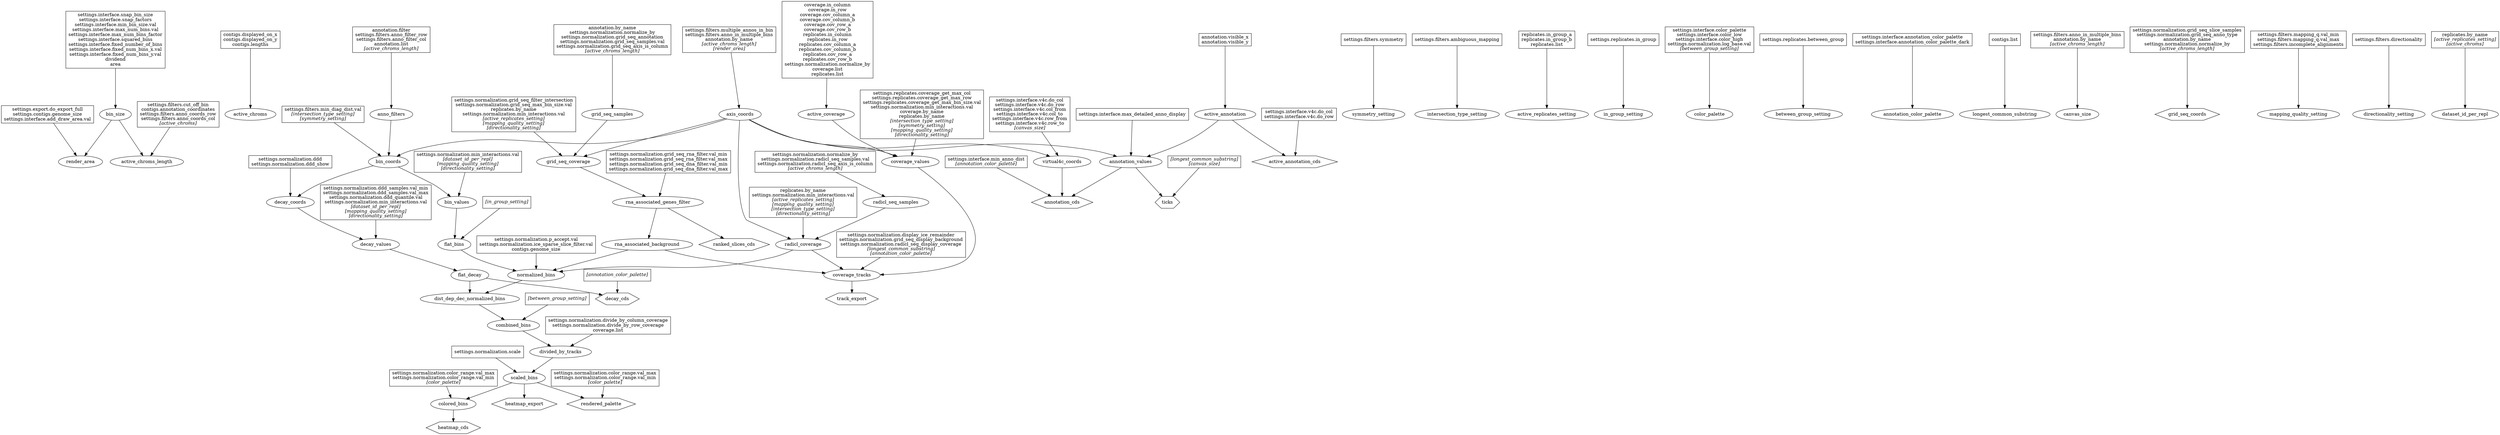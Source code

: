 digraph libContactMappingFlowDiagram {
        bin_size_in [shape=box, label=<settings.interface.snap_bin_size<br/>settings.interface.snap_factors<br/>settings.interface.min_bin_size.val<br/>settings.interface.max_num_bins.val<br/>settings.interface.max_num_bins_factor<br/>settings.interface.squared_bins<br/>settings.interface.fixed_number_of_bins<br/>settings.interface.fixed_num_bins_x.val<br/>settings.interface.fixed_num_bins_y.val<br/>dividend<br/>area<br/>>];
        bin_size_in -> bin_size;
        render_area_in [shape=box, label=<settings.export.do_export_full<br/>settings.contigs.genome_size<br/>settings.interface.add_draw_area.val<br/>>];
        render_area_in -> render_area;
        bin_size -> render_area;
        active_chroms_in [shape=box, label=<contigs.displayed_on_x<br/>contigs.displayed_on_y<br/>contigs.lengths<br/>>];
        active_chroms_in -> active_chroms;
        axis_coords_in [shape=box, label=<settings.filters.multiple_annos_in_bin<br/>settings.filters.anno_in_multiple_bins<br/>annotation.by_name<br/><i>[active_chroms_length]</i><br/><i>[render_area]</i><br/>>];
        axis_coords_in -> axis_coords;
        symmetry_setting_in [shape=box, label=<settings.filters.symmetry<br/>>];
        symmetry_setting_in -> symmetry_setting;
        bin_coords_in [shape=box, label=<settings.filters.min_diag_dist.val<br/><i>[intersection_type_setting]</i><br/><i>[symmetry_setting]</i><br/>>];
        bin_coords_in -> bin_coords;
        axis_coords -> bin_coords;
        anno_filters -> bin_coords;
        decay_coords_in [shape=box, label=<settings.normalization.ddd<br/>settings.normalization.ddd_show<br/>>];
        decay_coords_in -> decay_coords;
        bin_coords -> decay_coords;
        decay_values -> flat_decay;
        intersection_type_setting_in [shape=box, label=<settings.filters.ambiguous_mapping<br/>>];
        intersection_type_setting_in -> intersection_type_setting;
        active_replicates_setting_in [shape=box, label=<replicates.in_group_a<br/>replicates.in_group_b<br/>replicates.list<br/>>];
        active_replicates_setting_in -> active_replicates_setting;
        active_coverage_in [shape=box, label=<coverage.in_column<br/>coverage.in_row<br/>coverage.cov_column_a<br/>coverage.cov_column_b<br/>coverage.cov_row_a<br/>coverage.cov_row_b<br/>replicates.in_column<br/>replicates.in_row<br/>replicates.cov_column_a<br/>replicates.cov_column_b<br/>replicates.cov_row_a<br/>replicates.cov_row_b<br/>settings.normalization.normalize_by<br/>coverage.list<br/>replicates.list<br/>>];
        active_coverage_in -> active_coverage;
        coverage_values_in [shape=box, label=<settings.replicates.coverage_get_max_col<br/>settings.replicates.coverage_get_max_row<br/>settings.replicates.coverage_get_max_bin_size.val<br/>settings.normalization.min_interactions.val<br/>coverage.by_name<br/>replicates.by_name<br/><i>[intersection_type_setting]</i><br/><i>[symmetry_setting]</i><br/><i>[mapping_quality_setting]</i><br/><i>[directionality_setting]</i><br/>>];
        coverage_values_in -> coverage_values;
        active_coverage -> coverage_values;
        axis_coords -> coverage_values;
        bin_values_in [shape=box, label=<settings.normalization.min_interactions.val<br/><i>[dataset_id_per_repl]</i><br/><i>[mapping_quality_setting]</i><br/><i>[directionality_setting]</i><br/>>];
        bin_values_in -> bin_values;
        bin_coords -> bin_values;
        decay_values_in [shape=box, label=<settings.normalization.ddd_samples.val_min<br/>settings.normalization.ddd_samples.val_max<br/>settings.normalization.ddd_quantile.val<br/>settings.normalization.min_interactions.val<br/><i>[dataset_id_per_repl]</i><br/><i>[mapping_quality_setting]</i><br/><i>[directionality_setting]</i><br/>>];
        decay_values_in -> decay_values;
        decay_coords -> decay_values;
        flat_bins_in [shape=box, label=<<i>[in_group_setting]</i><br/>>];
        flat_bins_in -> flat_bins;
        bin_values -> flat_bins;
        in_group_setting_in [shape=box, label=<settings.replicates.in_group<br/>>];
        in_group_setting_in -> in_group_setting;
        normalized_bins_in [shape=box, label=<settings.normalization.p_accept.val<br/>settings.normalization.ice_sparse_slice_filter.val<br/>contigs.genome_size<br/>>];
        normalized_bins_in -> normalized_bins;
        flat_bins -> normalized_bins;
        rna_associated_background -> normalized_bins;
        radicl_coverage -> normalized_bins;
        normalized_bins -> dist_dep_dec_normalized_bins;
        flat_decay -> dist_dep_dec_normalized_bins;
        decay_cds_in [shape=box, label=<<i>[annotation_color_palette]</i><br/>>];
        decay_cds_in -> decay_cds;
        decay_cds [shape=hexagon];
        flat_decay -> decay_cds;
        color_palette_in [shape=box, label=<settings.interface.color_palette<br/>settings.interface.color_low<br/>settings.interface.color_high<br/>settings.normalization.log_base.val<br/><i>[between_group_setting]</i><br/>>];
        color_palette_in -> color_palette;
        between_group_setting_in [shape=box, label=<settings.replicates.between_group<br/>>];
        between_group_setting_in -> between_group_setting;
        combined_bins_in [shape=box, label=<<i>[between_group_setting]</i><br/>>];
        combined_bins_in -> combined_bins;
        dist_dep_dec_normalized_bins -> combined_bins;
        colored_bins_in [shape=box, label=<settings.normalization.color_range.val_max<br/>settings.normalization.color_range.val_min<br/><i>[color_palette]</i><br/>>];
        colored_bins_in -> colored_bins;
        scaled_bins -> colored_bins;
        active_annotation_in [shape=box, label=<annotation.visible_x<br/>annotation.visible_y<br/>>];
        active_annotation_in -> active_annotation;
        annotation_values_in [shape=box, label=<settings.interface.max_detailed_anno_display<br/>>];
        annotation_values_in -> annotation_values;
        active_annotation -> annotation_values;
        axis_coords -> annotation_values;
        annotation_cds_in [shape=box, label=<settings.interface.min_anno_dist<br/><i>[annotation_color_palette]</i><br/>>];
        annotation_cds_in -> annotation_cds;
        annotation_cds [shape=hexagon];
        annotation_values -> annotation_cds;
        virtual4c_coords -> annotation_cds;
        annotation_color_palette_in [shape=box, label=<settings.interface.annotation_color_palette<br/>settings.interface.annotation_color_palette_dark<br/>>];
        annotation_color_palette_in -> annotation_color_palette;
        active_annotation_cds_in [shape=box, label=<settings.interface.v4c.do_col<br/>settings.interface.v4c.do_row<br/>>];
        active_annotation_cds_in -> active_annotation_cds;
        active_annotation_cds [shape=hexagon];
        active_annotation -> active_annotation_cds;
        heatmap_cds [shape=hexagon];
        colored_bins -> heatmap_cds;
        heatmap_export [shape=hexagon];
        scaled_bins -> heatmap_export;
        track_export [shape=hexagon];
        coverage_tracks -> track_export;
        scaled_bins_in [shape=box, label=<settings.normalization.scale<br/>>];
        scaled_bins_in -> scaled_bins;
        divided_by_tracks -> scaled_bins;
        ticks_in [shape=box, label=<<i>[longest_common_substring]</i><br/><i>[canvas_size]</i><br/>>];
        ticks_in -> ticks;
        ticks [shape=hexagon];
        annotation_values -> ticks;
        coverage_tracks_in [shape=box, label=<settings.normalization.display_ice_remainder<br/>settings.normalization.grid_seq_display_background<br/>settings.normalization.radicl_seq_display_coverage<br/><i>[longest_common_substring]</i><br/><i>[annotation_color_palette]</i><br/>>];
        coverage_tracks_in -> coverage_tracks;
        rna_associated_background -> coverage_tracks;
        radicl_coverage -> coverage_tracks;
        coverage_values -> coverage_tracks;
        divided_by_tracks_in [shape=box, label=<settings.normalization.divide_by_column_coverage<br/>settings.normalization.divide_by_row_coverage<br/>coverage.list<br/>>];
        divided_by_tracks_in -> divided_by_tracks;
        combined_bins -> divided_by_tracks;
        rendered_palette_in [shape=box, label=<settings.normalization.color_range.val_max<br/>settings.normalization.color_range.val_min<br/><i>[color_palette]</i><br/>>];
        rendered_palette_in -> rendered_palette;
        rendered_palette [shape=hexagon];
        scaled_bins -> rendered_palette;
        anno_filters_in [shape=box, label=<annotation.filter<br/>settings.filters.anno_filter_row<br/>settings.filters.anno_filter_col<br/>annotation.list<br/><i>[active_chroms_length]</i><br/>>];
        anno_filters_in -> anno_filters;
        longest_common_substring_in [shape=box, label=<contigs.list<br/>>];
        longest_common_substring_in -> longest_common_substring;
        canvas_size_in [shape=box, label=<settings.filters.anno_in_multiple_bins<br/>annotation.by_name<br/><i>[active_chroms_length]</i><br/>>];
        canvas_size_in -> canvas_size;
        grid_seq_coords_in [shape=box, label=<settings.normalization.grid_seq_slice_samples<br/>settings.normalization.grid_seq_anno_type<br/>annotation.by_name<br/>settings.normalization.normalize_by<br/><i>[active_chroms_length]</i><br/>>];
        grid_seq_coords_in -> grid_seq_coords;
        grid_seq_coords [shape=hexagon];
        mapping_quality_setting_in [shape=box, label=<settings.filters.mapping_q.val_min<br/>settings.filters.mapping_q.val_max<br/>settings.filters.incomplete_alignments<br/>>];
        mapping_quality_setting_in -> mapping_quality_setting;
        directionality_setting_in [shape=box, label=<settings.filters.directionality<br/>>];
        directionality_setting_in -> directionality_setting;
        ranked_slices_cds [shape=hexagon];
        rna_associated_genes_filter -> ranked_slices_cds;
        grid_seq_coverage_in [shape=box, label=<settings.normalization.grid_seq_filter_intersection<br/>settings.normalization.grid_seq_max_bin_size.val<br/>replicates.by_name<br/>settings.normalization.min_interactions.val<br/><i>[active_replicates_setting]</i><br/><i>[mapping_quality_setting]</i><br/><i>[directionality_setting]</i><br/>>];
        grid_seq_coverage_in -> grid_seq_coverage;
        grid_seq_samples -> grid_seq_coverage;
        axis_coords -> grid_seq_coverage;
        radicl_coverage_in [shape=box, label=<replicates.by_name<br/>settings.normalization.min_interactions.val<br/><i>[active_replicates_setting]</i><br/><i>[mapping_quality_setting]</i><br/><i>[intersection_type_setting]</i><br/><i>[directionality_setting]</i><br/>>];
        radicl_coverage_in -> radicl_coverage;
        axis_coords -> radicl_coverage;
        radicl_seq_samples -> radicl_coverage;
        rna_associated_genes_filter_in [shape=box, label=<settings.normalization.grid_seq_rna_filter.val_min<br/>settings.normalization.grid_seq_rna_filter.val_max<br/>settings.normalization.grid_seq_dna_filter.val_min<br/>settings.normalization.grid_seq_dna_filter.val_max<br/>>];
        rna_associated_genes_filter_in -> rna_associated_genes_filter;
        grid_seq_coverage -> rna_associated_genes_filter;
        rna_associated_genes_filter -> rna_associated_background;
        grid_seq_samples_in [shape=box, label=<annotation.by_name<br/>settings.normalization.normalize_by<br/>settings.normalization.grid_seq_annotation<br/>settings.normalization.grid_seq_samples.val<br/>settings.normalization.grid_seq_axis_is_column<br/><i>[active_chroms_length]</i><br/>>];
        grid_seq_samples_in -> grid_seq_samples;
        radicl_seq_samples_in [shape=box, label=<settings.normalization.normalize_by<br/>settings.normalization.radicl_seq_samples.val<br/>settings.normalization.radicl_seq_axis_is_column<br/><i>[active_chroms_length]</i><br/>>];
        radicl_seq_samples_in -> radicl_seq_samples;
        dataset_id_per_repl_in [shape=box, label=<replicates.by_name<br/><i>[active_replicates_setting]</i><br/><i>[active_chroms]</i><br/>>];
        dataset_id_per_repl_in -> dataset_id_per_repl;
        active_chroms_length_in [shape=box, label=<settings.filters.cut_off_bin<br/>contigs.annotation_coordinates<br/>settings.filters.anno_coords_row<br/>settings.filters.anno_coords_col<br/><i>[active_chroms]</i><br/>>];
        active_chroms_length_in -> active_chroms_length;
        bin_size -> active_chroms_length;
        virtual4c_coords_in [shape=box, label=<settings.interface.v4c.do_col<br/>settings.interface.v4c.do_row<br/>settings.interface.v4c.col_from<br/>settings.interface.v4c.col_to<br/>settings.interface.v4c.row_from<br/>settings.interface.v4c.row_to<br/><i>[canvas_size]</i><br/>>];
        virtual4c_coords_in -> virtual4c_coords;
        axis_coords -> virtual4c_coords;
}